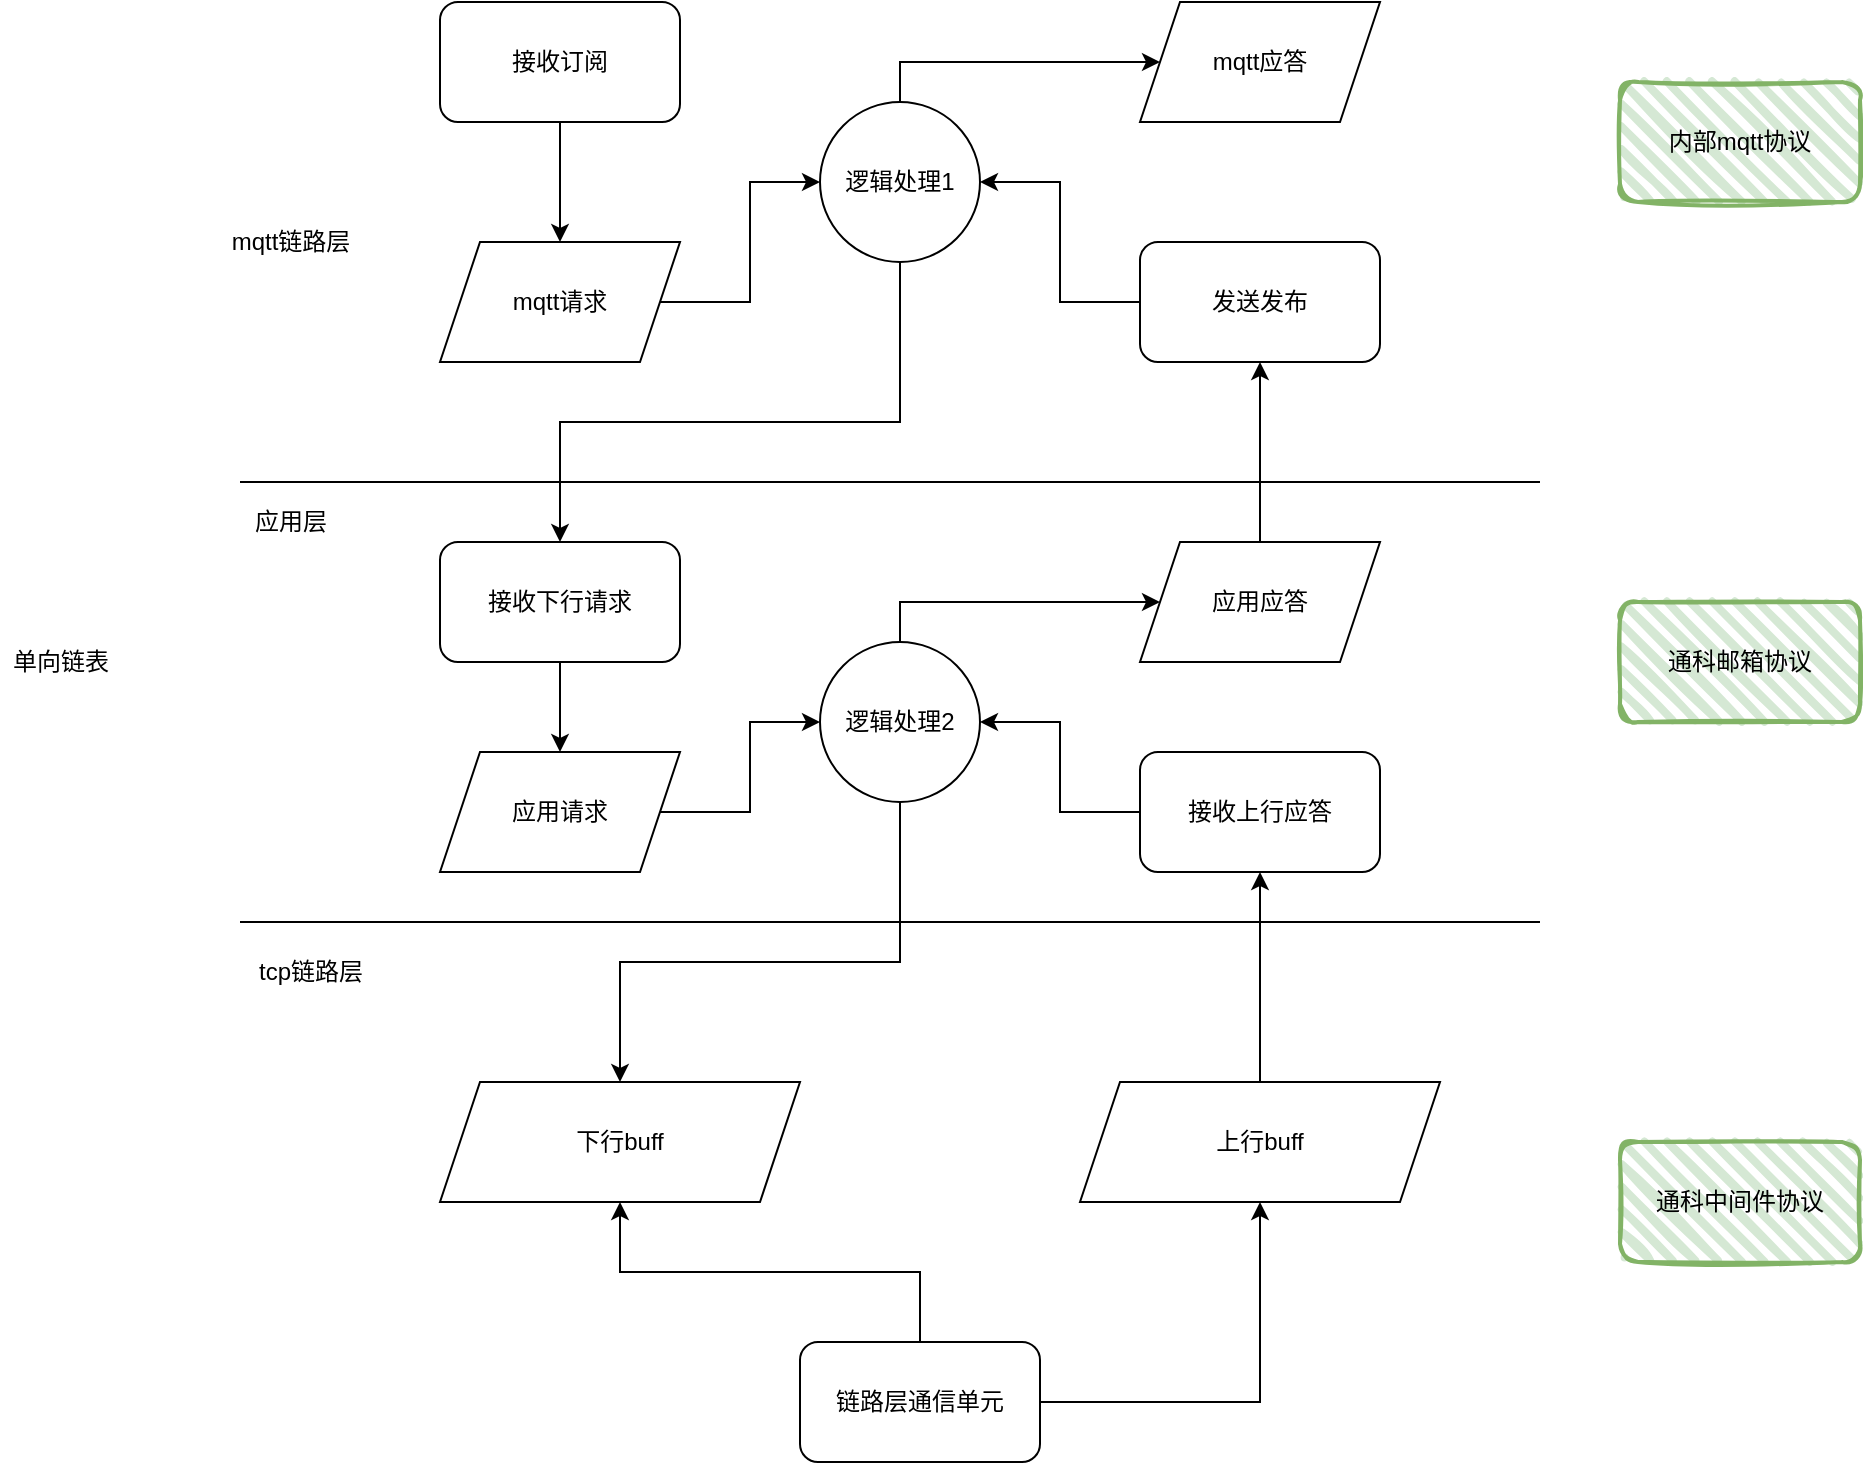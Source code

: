 <mxfile version="17.4.5" type="github">
  <diagram name="Page-1" id="74e2e168-ea6b-b213-b513-2b3c1d86103e">
    <mxGraphModel dx="1038" dy="579" grid="1" gridSize="10" guides="1" tooltips="1" connect="1" arrows="1" fold="1" page="1" pageScale="1" pageWidth="1100" pageHeight="850" background="none" math="0" shadow="0">
      <root>
        <mxCell id="0" />
        <mxCell id="1" parent="0" />
        <mxCell id="dkneOuPwnhS5p_DpT9uo-29" style="edgeStyle=orthogonalEdgeStyle;rounded=0;orthogonalLoop=1;jettySize=auto;html=1;entryX=0.5;entryY=0;entryDx=0;entryDy=0;" edge="1" parent="1" source="dkneOuPwnhS5p_DpT9uo-13" target="dkneOuPwnhS5p_DpT9uo-26">
          <mxGeometry relative="1" as="geometry" />
        </mxCell>
        <mxCell id="dkneOuPwnhS5p_DpT9uo-13" value="接收下行请求" style="rounded=1;whiteSpace=wrap;html=1;" vertex="1" parent="1">
          <mxGeometry x="260" y="380" width="120" height="60" as="geometry" />
        </mxCell>
        <mxCell id="dkneOuPwnhS5p_DpT9uo-14" value="" style="endArrow=none;html=1;rounded=0;" edge="1" parent="1">
          <mxGeometry width="50" height="50" relative="1" as="geometry">
            <mxPoint x="160" y="570" as="sourcePoint" />
            <mxPoint x="810" y="570" as="targetPoint" />
          </mxGeometry>
        </mxCell>
        <mxCell id="dkneOuPwnhS5p_DpT9uo-15" value="应用层" style="text;html=1;align=center;verticalAlign=middle;resizable=0;points=[];autosize=1;strokeColor=none;fillColor=none;" vertex="1" parent="1">
          <mxGeometry x="160" y="360" width="50" height="20" as="geometry" />
        </mxCell>
        <mxCell id="dkneOuPwnhS5p_DpT9uo-16" value="" style="endArrow=none;html=1;rounded=0;" edge="1" parent="1">
          <mxGeometry width="50" height="50" relative="1" as="geometry">
            <mxPoint x="160" y="350" as="sourcePoint" />
            <mxPoint x="810" y="350" as="targetPoint" />
          </mxGeometry>
        </mxCell>
        <mxCell id="dkneOuPwnhS5p_DpT9uo-17" value="tcp链路层" style="text;html=1;align=center;verticalAlign=middle;resizable=0;points=[];autosize=1;strokeColor=none;fillColor=none;" vertex="1" parent="1">
          <mxGeometry x="160" y="585" width="70" height="20" as="geometry" />
        </mxCell>
        <mxCell id="dkneOuPwnhS5p_DpT9uo-18" value="mqtt链路层" style="text;html=1;align=center;verticalAlign=middle;resizable=0;points=[];autosize=1;strokeColor=none;fillColor=none;" vertex="1" parent="1">
          <mxGeometry x="150" y="220" width="70" height="20" as="geometry" />
        </mxCell>
        <mxCell id="dkneOuPwnhS5p_DpT9uo-24" style="edgeStyle=orthogonalEdgeStyle;rounded=0;orthogonalLoop=1;jettySize=auto;html=1;entryX=0.5;entryY=0;entryDx=0;entryDy=0;" edge="1" parent="1" source="dkneOuPwnhS5p_DpT9uo-19" target="dkneOuPwnhS5p_DpT9uo-20">
          <mxGeometry relative="1" as="geometry" />
        </mxCell>
        <mxCell id="dkneOuPwnhS5p_DpT9uo-19" value="接收订阅" style="rounded=1;whiteSpace=wrap;html=1;" vertex="1" parent="1">
          <mxGeometry x="260" y="110" width="120" height="60" as="geometry" />
        </mxCell>
        <mxCell id="dkneOuPwnhS5p_DpT9uo-25" style="edgeStyle=orthogonalEdgeStyle;rounded=0;orthogonalLoop=1;jettySize=auto;html=1;" edge="1" parent="1" source="dkneOuPwnhS5p_DpT9uo-20" target="dkneOuPwnhS5p_DpT9uo-23">
          <mxGeometry relative="1" as="geometry" />
        </mxCell>
        <mxCell id="dkneOuPwnhS5p_DpT9uo-20" value="mqtt请求" style="shape=parallelogram;perimeter=parallelogramPerimeter;whiteSpace=wrap;html=1;fixedSize=1;" vertex="1" parent="1">
          <mxGeometry x="260" y="230" width="120" height="60" as="geometry" />
        </mxCell>
        <mxCell id="dkneOuPwnhS5p_DpT9uo-21" value="mqtt应答" style="shape=parallelogram;perimeter=parallelogramPerimeter;whiteSpace=wrap;html=1;fixedSize=1;" vertex="1" parent="1">
          <mxGeometry x="610" y="110" width="120" height="60" as="geometry" />
        </mxCell>
        <mxCell id="dkneOuPwnhS5p_DpT9uo-43" style="edgeStyle=orthogonalEdgeStyle;rounded=0;orthogonalLoop=1;jettySize=auto;html=1;entryX=1;entryY=0.5;entryDx=0;entryDy=0;" edge="1" parent="1" source="dkneOuPwnhS5p_DpT9uo-22" target="dkneOuPwnhS5p_DpT9uo-23">
          <mxGeometry relative="1" as="geometry" />
        </mxCell>
        <mxCell id="dkneOuPwnhS5p_DpT9uo-22" value="发送发布" style="rounded=1;whiteSpace=wrap;html=1;" vertex="1" parent="1">
          <mxGeometry x="610" y="230" width="120" height="60" as="geometry" />
        </mxCell>
        <mxCell id="dkneOuPwnhS5p_DpT9uo-28" style="edgeStyle=orthogonalEdgeStyle;rounded=0;orthogonalLoop=1;jettySize=auto;html=1;entryX=0.5;entryY=0;entryDx=0;entryDy=0;" edge="1" parent="1" source="dkneOuPwnhS5p_DpT9uo-23" target="dkneOuPwnhS5p_DpT9uo-13">
          <mxGeometry relative="1" as="geometry">
            <Array as="points">
              <mxPoint x="490" y="320" />
              <mxPoint x="320" y="320" />
            </Array>
          </mxGeometry>
        </mxCell>
        <mxCell id="dkneOuPwnhS5p_DpT9uo-44" style="edgeStyle=orthogonalEdgeStyle;rounded=0;orthogonalLoop=1;jettySize=auto;html=1;entryX=0;entryY=0.5;entryDx=0;entryDy=0;exitX=0.5;exitY=0;exitDx=0;exitDy=0;" edge="1" parent="1" source="dkneOuPwnhS5p_DpT9uo-23" target="dkneOuPwnhS5p_DpT9uo-21">
          <mxGeometry relative="1" as="geometry" />
        </mxCell>
        <mxCell id="dkneOuPwnhS5p_DpT9uo-23" value="逻辑处理1" style="ellipse;whiteSpace=wrap;html=1;aspect=fixed;" vertex="1" parent="1">
          <mxGeometry x="450" y="160" width="80" height="80" as="geometry" />
        </mxCell>
        <mxCell id="dkneOuPwnhS5p_DpT9uo-30" style="edgeStyle=orthogonalEdgeStyle;rounded=0;orthogonalLoop=1;jettySize=auto;html=1;entryX=0;entryY=0.5;entryDx=0;entryDy=0;" edge="1" parent="1" source="dkneOuPwnhS5p_DpT9uo-26" target="dkneOuPwnhS5p_DpT9uo-27">
          <mxGeometry relative="1" as="geometry" />
        </mxCell>
        <mxCell id="dkneOuPwnhS5p_DpT9uo-26" value="应用请求" style="shape=parallelogram;perimeter=parallelogramPerimeter;whiteSpace=wrap;html=1;fixedSize=1;" vertex="1" parent="1">
          <mxGeometry x="260" y="485" width="120" height="60" as="geometry" />
        </mxCell>
        <mxCell id="dkneOuPwnhS5p_DpT9uo-34" style="edgeStyle=orthogonalEdgeStyle;rounded=0;orthogonalLoop=1;jettySize=auto;html=1;" edge="1" parent="1" source="dkneOuPwnhS5p_DpT9uo-27" target="dkneOuPwnhS5p_DpT9uo-31">
          <mxGeometry relative="1" as="geometry">
            <Array as="points">
              <mxPoint x="490" y="590" />
              <mxPoint x="350" y="590" />
            </Array>
          </mxGeometry>
        </mxCell>
        <mxCell id="dkneOuPwnhS5p_DpT9uo-41" style="edgeStyle=orthogonalEdgeStyle;rounded=0;orthogonalLoop=1;jettySize=auto;html=1;exitX=0.5;exitY=0;exitDx=0;exitDy=0;" edge="1" parent="1" source="dkneOuPwnhS5p_DpT9uo-27" target="dkneOuPwnhS5p_DpT9uo-40">
          <mxGeometry relative="1" as="geometry" />
        </mxCell>
        <mxCell id="dkneOuPwnhS5p_DpT9uo-27" value="逻辑处理2" style="ellipse;whiteSpace=wrap;html=1;aspect=fixed;" vertex="1" parent="1">
          <mxGeometry x="450" y="430" width="80" height="80" as="geometry" />
        </mxCell>
        <mxCell id="dkneOuPwnhS5p_DpT9uo-31" value="下行buff" style="shape=parallelogram;perimeter=parallelogramPerimeter;whiteSpace=wrap;html=1;fixedSize=1;" vertex="1" parent="1">
          <mxGeometry x="260" y="650" width="180" height="60" as="geometry" />
        </mxCell>
        <mxCell id="dkneOuPwnhS5p_DpT9uo-36" style="edgeStyle=orthogonalEdgeStyle;rounded=0;orthogonalLoop=1;jettySize=auto;html=1;" edge="1" parent="1" source="dkneOuPwnhS5p_DpT9uo-33">
          <mxGeometry relative="1" as="geometry">
            <mxPoint x="670" y="545" as="targetPoint" />
          </mxGeometry>
        </mxCell>
        <mxCell id="dkneOuPwnhS5p_DpT9uo-33" value="上行buff" style="shape=parallelogram;perimeter=parallelogramPerimeter;whiteSpace=wrap;html=1;fixedSize=1;" vertex="1" parent="1">
          <mxGeometry x="580" y="650" width="180" height="60" as="geometry" />
        </mxCell>
        <mxCell id="dkneOuPwnhS5p_DpT9uo-39" style="edgeStyle=orthogonalEdgeStyle;rounded=0;orthogonalLoop=1;jettySize=auto;html=1;entryX=1;entryY=0.5;entryDx=0;entryDy=0;" edge="1" parent="1" source="dkneOuPwnhS5p_DpT9uo-38" target="dkneOuPwnhS5p_DpT9uo-27">
          <mxGeometry relative="1" as="geometry" />
        </mxCell>
        <mxCell id="dkneOuPwnhS5p_DpT9uo-38" value="接收上行应答" style="rounded=1;whiteSpace=wrap;html=1;" vertex="1" parent="1">
          <mxGeometry x="610" y="485" width="120" height="60" as="geometry" />
        </mxCell>
        <mxCell id="dkneOuPwnhS5p_DpT9uo-42" style="edgeStyle=orthogonalEdgeStyle;rounded=0;orthogonalLoop=1;jettySize=auto;html=1;entryX=0.5;entryY=1;entryDx=0;entryDy=0;" edge="1" parent="1" source="dkneOuPwnhS5p_DpT9uo-40" target="dkneOuPwnhS5p_DpT9uo-22">
          <mxGeometry relative="1" as="geometry">
            <mxPoint x="670" y="330" as="targetPoint" />
          </mxGeometry>
        </mxCell>
        <mxCell id="dkneOuPwnhS5p_DpT9uo-40" value="应用应答" style="shape=parallelogram;perimeter=parallelogramPerimeter;whiteSpace=wrap;html=1;fixedSize=1;" vertex="1" parent="1">
          <mxGeometry x="610" y="380" width="120" height="60" as="geometry" />
        </mxCell>
        <mxCell id="dkneOuPwnhS5p_DpT9uo-46" style="edgeStyle=orthogonalEdgeStyle;rounded=0;orthogonalLoop=1;jettySize=auto;html=1;entryX=0.5;entryY=1;entryDx=0;entryDy=0;" edge="1" parent="1" source="dkneOuPwnhS5p_DpT9uo-45" target="dkneOuPwnhS5p_DpT9uo-31">
          <mxGeometry relative="1" as="geometry" />
        </mxCell>
        <mxCell id="dkneOuPwnhS5p_DpT9uo-47" style="edgeStyle=orthogonalEdgeStyle;rounded=0;orthogonalLoop=1;jettySize=auto;html=1;entryX=0.5;entryY=1;entryDx=0;entryDy=0;" edge="1" parent="1" source="dkneOuPwnhS5p_DpT9uo-45" target="dkneOuPwnhS5p_DpT9uo-33">
          <mxGeometry relative="1" as="geometry" />
        </mxCell>
        <mxCell id="dkneOuPwnhS5p_DpT9uo-45" value="链路层通信单元" style="rounded=1;whiteSpace=wrap;html=1;" vertex="1" parent="1">
          <mxGeometry x="440" y="780" width="120" height="60" as="geometry" />
        </mxCell>
        <mxCell id="dkneOuPwnhS5p_DpT9uo-51" value="内部mqtt协议" style="rounded=1;whiteSpace=wrap;html=1;strokeWidth=2;fillWeight=4;hachureGap=8;hachureAngle=45;fillColor=#d5e8d4;sketch=1;strokeColor=#82b366;" vertex="1" parent="1">
          <mxGeometry x="850" y="150" width="120" height="60" as="geometry" />
        </mxCell>
        <mxCell id="dkneOuPwnhS5p_DpT9uo-52" value="通科邮箱协议" style="rounded=1;whiteSpace=wrap;html=1;strokeWidth=2;fillWeight=4;hachureGap=8;hachureAngle=45;fillColor=#d5e8d4;sketch=1;strokeColor=#82b366;" vertex="1" parent="1">
          <mxGeometry x="850" y="410" width="120" height="60" as="geometry" />
        </mxCell>
        <mxCell id="dkneOuPwnhS5p_DpT9uo-53" value="通科中间件协议" style="rounded=1;whiteSpace=wrap;html=1;strokeWidth=2;fillWeight=4;hachureGap=8;hachureAngle=45;fillColor=#d5e8d4;sketch=1;strokeColor=#82b366;" vertex="1" parent="1">
          <mxGeometry x="850" y="680" width="120" height="60" as="geometry" />
        </mxCell>
        <mxCell id="dkneOuPwnhS5p_DpT9uo-54" value="单向链表" style="text;html=1;align=center;verticalAlign=middle;resizable=0;points=[];autosize=1;strokeColor=none;fillColor=none;" vertex="1" parent="1">
          <mxGeometry x="40" y="430" width="60" height="20" as="geometry" />
        </mxCell>
      </root>
    </mxGraphModel>
  </diagram>
</mxfile>
